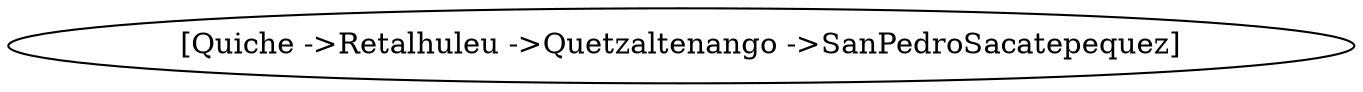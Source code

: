 digraph G {
"[Quiche ->Retalhuleu ->Quetzaltenango ->SanPedroSacatepequez]" [label="[Quiche ->Retalhuleu ->Quetzaltenango ->SanPedroSacatepequez]"];
}
